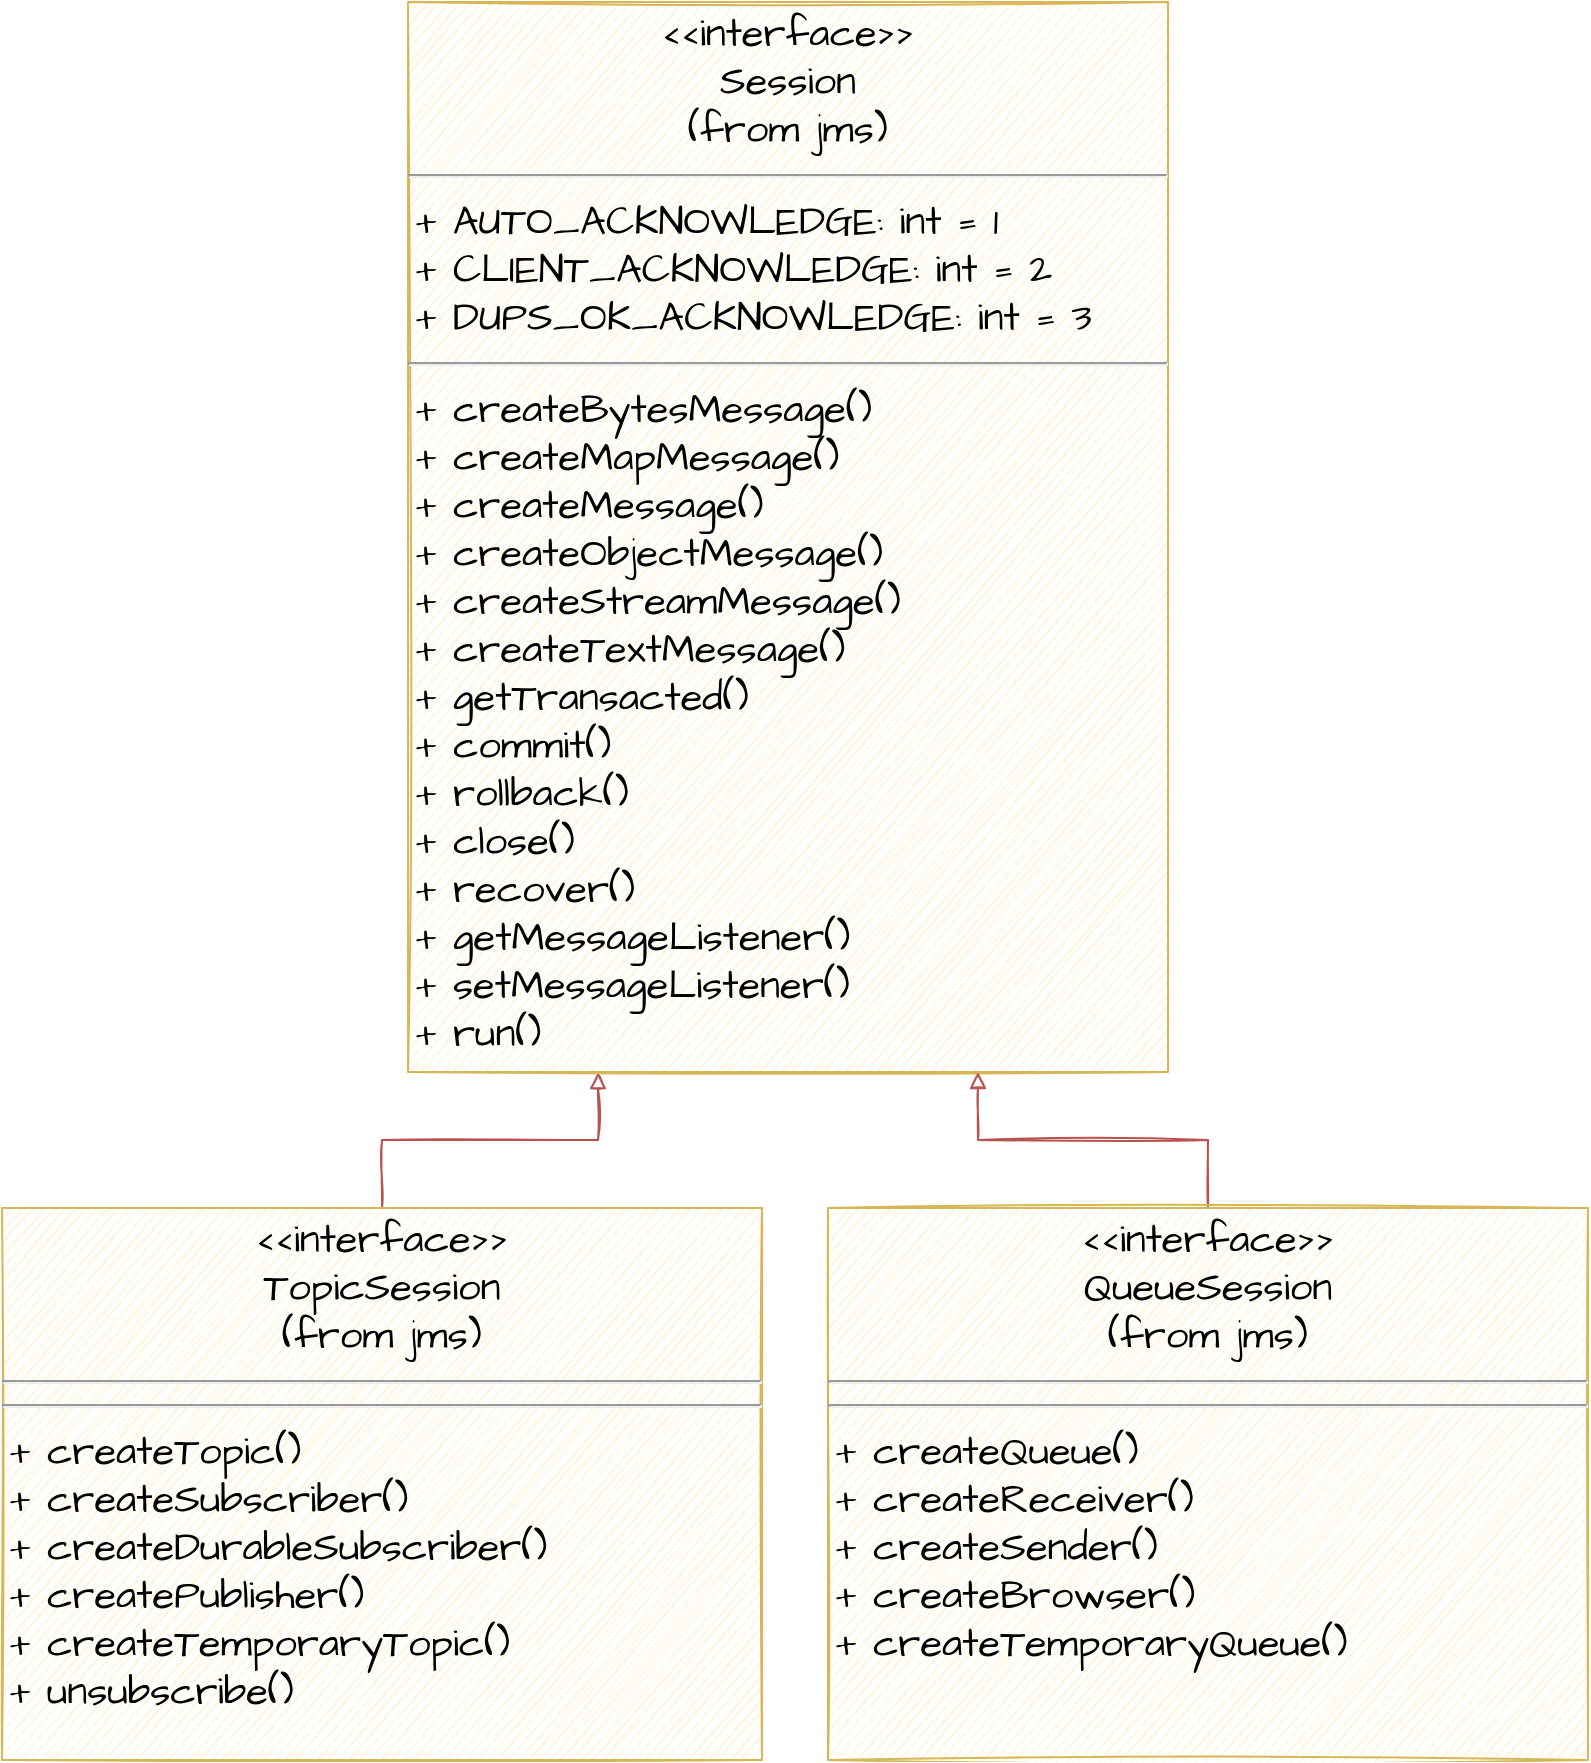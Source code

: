 <mxfile version="16.0.0" type="device"><diagram id="iR7kW6d5z7mH8W_eMVzF" name="Page-1"><mxGraphModel dx="1422" dy="700" grid="0" gridSize="10" guides="1" tooltips="1" connect="1" arrows="1" fold="1" page="1" pageScale="1" pageWidth="827" pageHeight="1169" math="0" shadow="0"><root><mxCell id="0"/><mxCell id="1" parent="0"/><mxCell id="o6gq9w4Qz6tPu71iec13-14" style="edgeStyle=orthogonalEdgeStyle;rounded=0;orthogonalLoop=1;jettySize=auto;html=1;entryX=0.25;entryY=1;entryDx=0;entryDy=0;fontFamily=Architects Daughter;fontSource=https%3A%2F%2Ffonts.googleapis.com%2Fcss%3Ffamily%3DArchitects%2BDaughter;fontSize=20;endArrow=block;endFill=0;fillColor=#f8cecc;strokeColor=#b85450;sketch=1;" edge="1" parent="1" source="o6gq9w4Qz6tPu71iec13-10" target="o6gq9w4Qz6tPu71iec13-11"><mxGeometry relative="1" as="geometry"/></mxCell><mxCell id="o6gq9w4Qz6tPu71iec13-10" value="&lt;p style=&quot;margin: 4px 0px 0px ; text-align: center ; font-size: 20px&quot;&gt;&amp;lt;&amp;lt;interface&amp;gt;&amp;gt;&lt;br&gt;TopicSession&lt;br&gt;(from jms)&lt;/p&gt;&lt;hr style=&quot;font-size: 20px&quot;&gt;&lt;hr style=&quot;font-size: 20px&quot;&gt;&lt;p style=&quot;margin: 0px 0px 0px 4px ; font-size: 20px&quot;&gt;+ createTopic()&lt;br&gt;+ createSubscriber()&lt;br&gt;+ createDurableSubscriber()&lt;br&gt;+ createPublisher()&lt;br&gt;+ createTemporaryTopic()&lt;br&gt;+ unsubscribe()&lt;/p&gt;" style="verticalAlign=top;align=left;overflow=fill;fontSize=20;fontFamily=Architects Daughter;html=1;sketch=1;fontSource=https%3A%2F%2Ffonts.googleapis.com%2Fcss%3Ffamily%3DArchitects%2BDaughter;fillColor=#fff2cc;strokeColor=#d6b656;" vertex="1" parent="1"><mxGeometry x="21" y="752" width="380" height="276" as="geometry"/></mxCell><mxCell id="o6gq9w4Qz6tPu71iec13-11" value="&lt;p style=&quot;margin: 4px 0px 0px ; text-align: center ; font-size: 20px&quot;&gt;&amp;lt;&amp;lt;interface&amp;gt;&amp;gt;&lt;br&gt;Session&lt;br&gt;(from jms)&lt;/p&gt;&lt;hr style=&quot;font-size: 20px&quot;&gt;&lt;p style=&quot;margin: 0px 0px 0px 4px ; font-size: 20px&quot;&gt;+ AUTO_ACKNOWLEDGE: int = 1&lt;/p&gt;&lt;p style=&quot;margin: 0px 0px 0px 4px ; font-size: 20px&quot;&gt;+ CLIENT_ACKNOWLEDGE: int = 2&lt;/p&gt;&lt;p style=&quot;margin: 0px 0px 0px 4px ; font-size: 20px&quot;&gt;+ DUPS_OK_ACKNOWLEDGE: int = 3&lt;br&gt;&lt;/p&gt;&lt;hr style=&quot;font-size: 20px&quot;&gt;&lt;p style=&quot;margin: 0px 0px 0px 4px ; font-size: 20px&quot;&gt;+ createBytesMessage()&lt;/p&gt;&lt;p style=&quot;margin: 0px 0px 0px 4px ; font-size: 20px&quot;&gt;+ createMapMessage()&lt;/p&gt;&lt;p style=&quot;margin: 0px 0px 0px 4px ; font-size: 20px&quot;&gt;+ createMessage()&lt;/p&gt;&lt;p style=&quot;margin: 0px 0px 0px 4px ; font-size: 20px&quot;&gt;+ createObjectMessage()&lt;/p&gt;&lt;p style=&quot;margin: 0px 0px 0px 4px ; font-size: 20px&quot;&gt;+ createStreamMessage()&lt;/p&gt;&lt;p style=&quot;margin: 0px 0px 0px 4px ; font-size: 20px&quot;&gt;+ createTextMessage()&lt;/p&gt;&lt;p style=&quot;margin: 0px 0px 0px 4px ; font-size: 20px&quot;&gt;+ getTransacted()&lt;/p&gt;&lt;p style=&quot;margin: 0px 0px 0px 4px ; font-size: 20px&quot;&gt;+ commit()&lt;/p&gt;&lt;p style=&quot;margin: 0px 0px 0px 4px ; font-size: 20px&quot;&gt;+ rollback()&lt;/p&gt;&lt;p style=&quot;margin: 0px 0px 0px 4px ; font-size: 20px&quot;&gt;+ close()&lt;/p&gt;&lt;p style=&quot;margin: 0px 0px 0px 4px ; font-size: 20px&quot;&gt;+ recover()&lt;/p&gt;&lt;p style=&quot;margin: 0px 0px 0px 4px ; font-size: 20px&quot;&gt;+ getMessageListener()&lt;/p&gt;&lt;p style=&quot;margin: 0px 0px 0px 4px ; font-size: 20px&quot;&gt;+ setMessageListener()&lt;/p&gt;&lt;p style=&quot;margin: 0px 0px 0px 4px ; font-size: 20px&quot;&gt;+ run()&lt;br&gt;&lt;/p&gt;" style="verticalAlign=top;align=left;overflow=fill;fontSize=20;fontFamily=Architects Daughter;html=1;sketch=1;fontSource=https%3A%2F%2Ffonts.googleapis.com%2Fcss%3Ffamily%3DArchitects%2BDaughter;fillColor=#fff2cc;strokeColor=#d6b656;" vertex="1" parent="1"><mxGeometry x="224" y="149" width="380" height="535" as="geometry"/></mxCell><mxCell id="o6gq9w4Qz6tPu71iec13-15" style="edgeStyle=orthogonalEdgeStyle;rounded=0;sketch=1;orthogonalLoop=1;jettySize=auto;html=1;entryX=0.75;entryY=1;entryDx=0;entryDy=0;fontFamily=Architects Daughter;fontSource=https%3A%2F%2Ffonts.googleapis.com%2Fcss%3Ffamily%3DArchitects%2BDaughter;fontSize=20;endArrow=block;endFill=0;fillColor=#f8cecc;strokeColor=#b85450;" edge="1" parent="1" source="o6gq9w4Qz6tPu71iec13-13" target="o6gq9w4Qz6tPu71iec13-11"><mxGeometry relative="1" as="geometry"/></mxCell><mxCell id="o6gq9w4Qz6tPu71iec13-13" value="&lt;p style=&quot;margin: 4px 0px 0px ; text-align: center ; font-size: 20px&quot;&gt;&amp;lt;&amp;lt;interface&amp;gt;&amp;gt;&lt;br&gt;QueueSession&lt;br&gt;(from jms)&lt;/p&gt;&lt;hr style=&quot;font-size: 20px&quot;&gt;&lt;hr style=&quot;font-size: 20px&quot;&gt;&lt;p style=&quot;margin: 0px 0px 0px 4px ; font-size: 20px&quot;&gt;+ createQueue()&lt;br&gt;+ createReceiver()&lt;br&gt;+ createSender()&lt;br&gt;+ createBrowser()&lt;br&gt;+ createTemporaryQueue()&lt;/p&gt;" style="verticalAlign=top;align=left;overflow=fill;fontSize=20;fontFamily=Architects Daughter;html=1;sketch=1;fontSource=https%3A%2F%2Ffonts.googleapis.com%2Fcss%3Ffamily%3DArchitects%2BDaughter;fillColor=#fff2cc;strokeColor=#d6b656;" vertex="1" parent="1"><mxGeometry x="434" y="752" width="380" height="276" as="geometry"/></mxCell></root></mxGraphModel></diagram></mxfile>